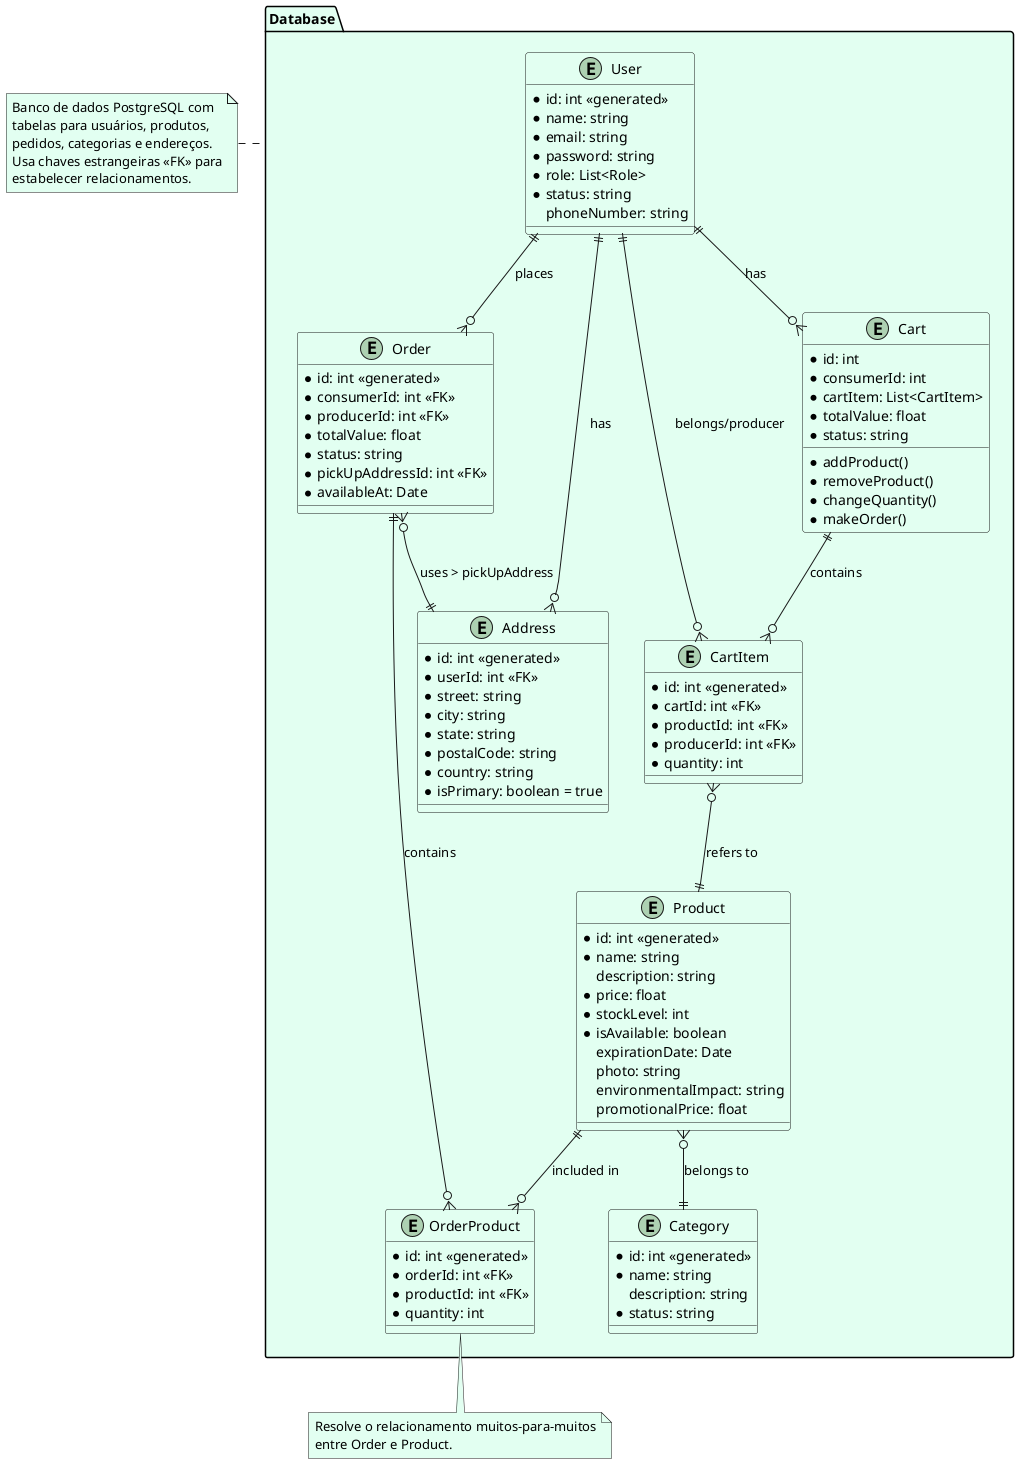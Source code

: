 @startuml
<style>
classDiagram {
  BackGroundColor #e2fff1
}

document {
  BackGroundColor white
}
</style>

package "Database" {
    entity "User" {
       * id: int <<generated>>
       * name: string
       * email: string
       * password: string
       * role: List<Role>
       * status: string
       phoneNumber: string 
    }

    entity "Address" {
       * id: int <<generated>>
       * userId: int <<FK>>
       * street: string
       * city: string
       * state: string
       * postalCode: string
       * country: string
       * isPrimary: boolean = true
    }

    entity "Order" {
       * id: int <<generated>>
       * consumerId: int <<FK>>
       * producerId: int <<FK>>
       * totalValue: float
       * status: string
       * pickUpAddressId: int <<FK>>
       * availableAt: Date
    }

    entity "Product" {
       * id: int <<generated>>
       * name: string
       description: string 
       * price: float
       * stockLevel: int
       * isAvailable: boolean
       expirationDate: Date 
       photo: string 
       environmentalImpact: string 
       promotionalPrice: float 
    }

    entity "Category" {
       * id: int <<generated>>
       * name: string
       description: string 
       * status: string
    }

    entity "OrderProduct" {
       * id: int <<generated>>
       * orderId: int <<FK>>
       * productId: int <<FK>>
       * quantity: int
    }

entity Cart{
    * id: int
    * consumerId: int
    * cartItem: List<CartItem>
    * totalValue: float
    * status: string

    * addProduct()
    * removeProduct()
    * changeQuantity()
    * makeOrder() 
}

entity CartItem{
    * id: int <<generated>>
    * cartId: int <<FK>>
    * productId: int <<FK>>
    * producerId: int <<FK>>
    * quantity: int
}
}

' Relationships

' one to many
User ||--o{ Address : has
User ||--o{ Order : places
Order ||--o{ OrderProduct : contains
Product ||--o{ OrderProduct : included in
User ||--o{ Cart : has
Cart ||--o{ CartItem : contains


' many to one
Product }o--|| Category : belongs to
Order }o--|| Address : uses > pickUpAddress
CartItem }o--|| Product : refers to
CartItem }o--|| User : belongs/producer

note bottom of [OrderProduct]
Resolve o relacionamento muitos-para-muitos
entre Order e Product.
end note

note left of [Database]
    Banco de dados PostgreSQL com
    tabelas para usuários, produtos,
    pedidos, categorias e endereços.
    Usa chaves estrangeiras <<FK>> para
    estabelecer relacionamentos.
end note

@enduml
